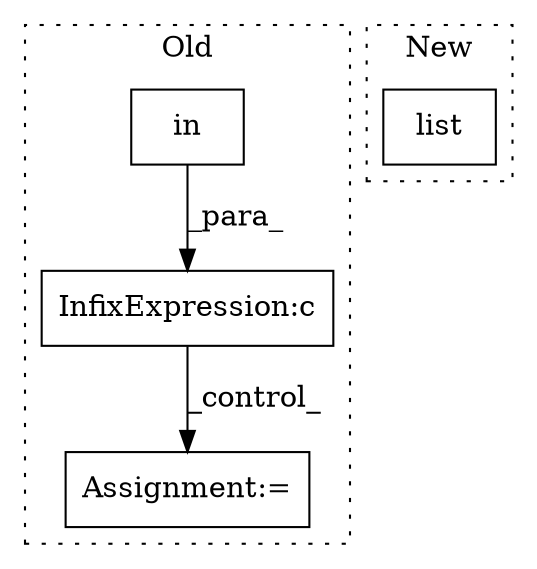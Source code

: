 digraph G {
subgraph cluster0 {
1 [label="in" a="105" s="8885" l="35" shape="box"];
3 [label="InfixExpression:c" a="27" s="8872" l="4" shape="box"];
4 [label="Assignment:=" a="7" s="8951" l="1" shape="box"];
label = "Old";
style="dotted";
}
subgraph cluster1 {
2 [label="list" a="32" s="9984,9995" l="5,1" shape="box"];
label = "New";
style="dotted";
}
1 -> 3 [label="_para_"];
3 -> 4 [label="_control_"];
}